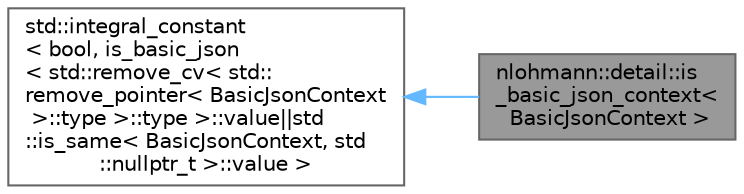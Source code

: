 digraph "nlohmann::detail::is_basic_json_context&lt; BasicJsonContext &gt;"
{
 // LATEX_PDF_SIZE
  bgcolor="transparent";
  edge [fontname=Helvetica,fontsize=10,labelfontname=Helvetica,labelfontsize=10];
  node [fontname=Helvetica,fontsize=10,shape=box,height=0.2,width=0.4];
  rankdir="LR";
  Node1 [id="Node000001",label="nlohmann::detail::is\l_basic_json_context\<\l BasicJsonContext \>",height=0.2,width=0.4,color="gray40", fillcolor="grey60", style="filled", fontcolor="black",tooltip=" "];
  Node2 -> Node1 [id="edge3_Node000001_Node000002",dir="back",color="steelblue1",style="solid",tooltip=" "];
  Node2 [id="Node000002",label="std::integral_constant\l\< bool, is_basic_json\l\< std::remove_cv\< std::\lremove_pointer\< BasicJsonContext\l \>::type \>::type \>::value\|\|std\l::is_same\< BasicJsonContext, std\l::nullptr_t \>::value \>",height=0.2,width=0.4,color="gray40", fillcolor="white", style="filled",tooltip=" "];
}
